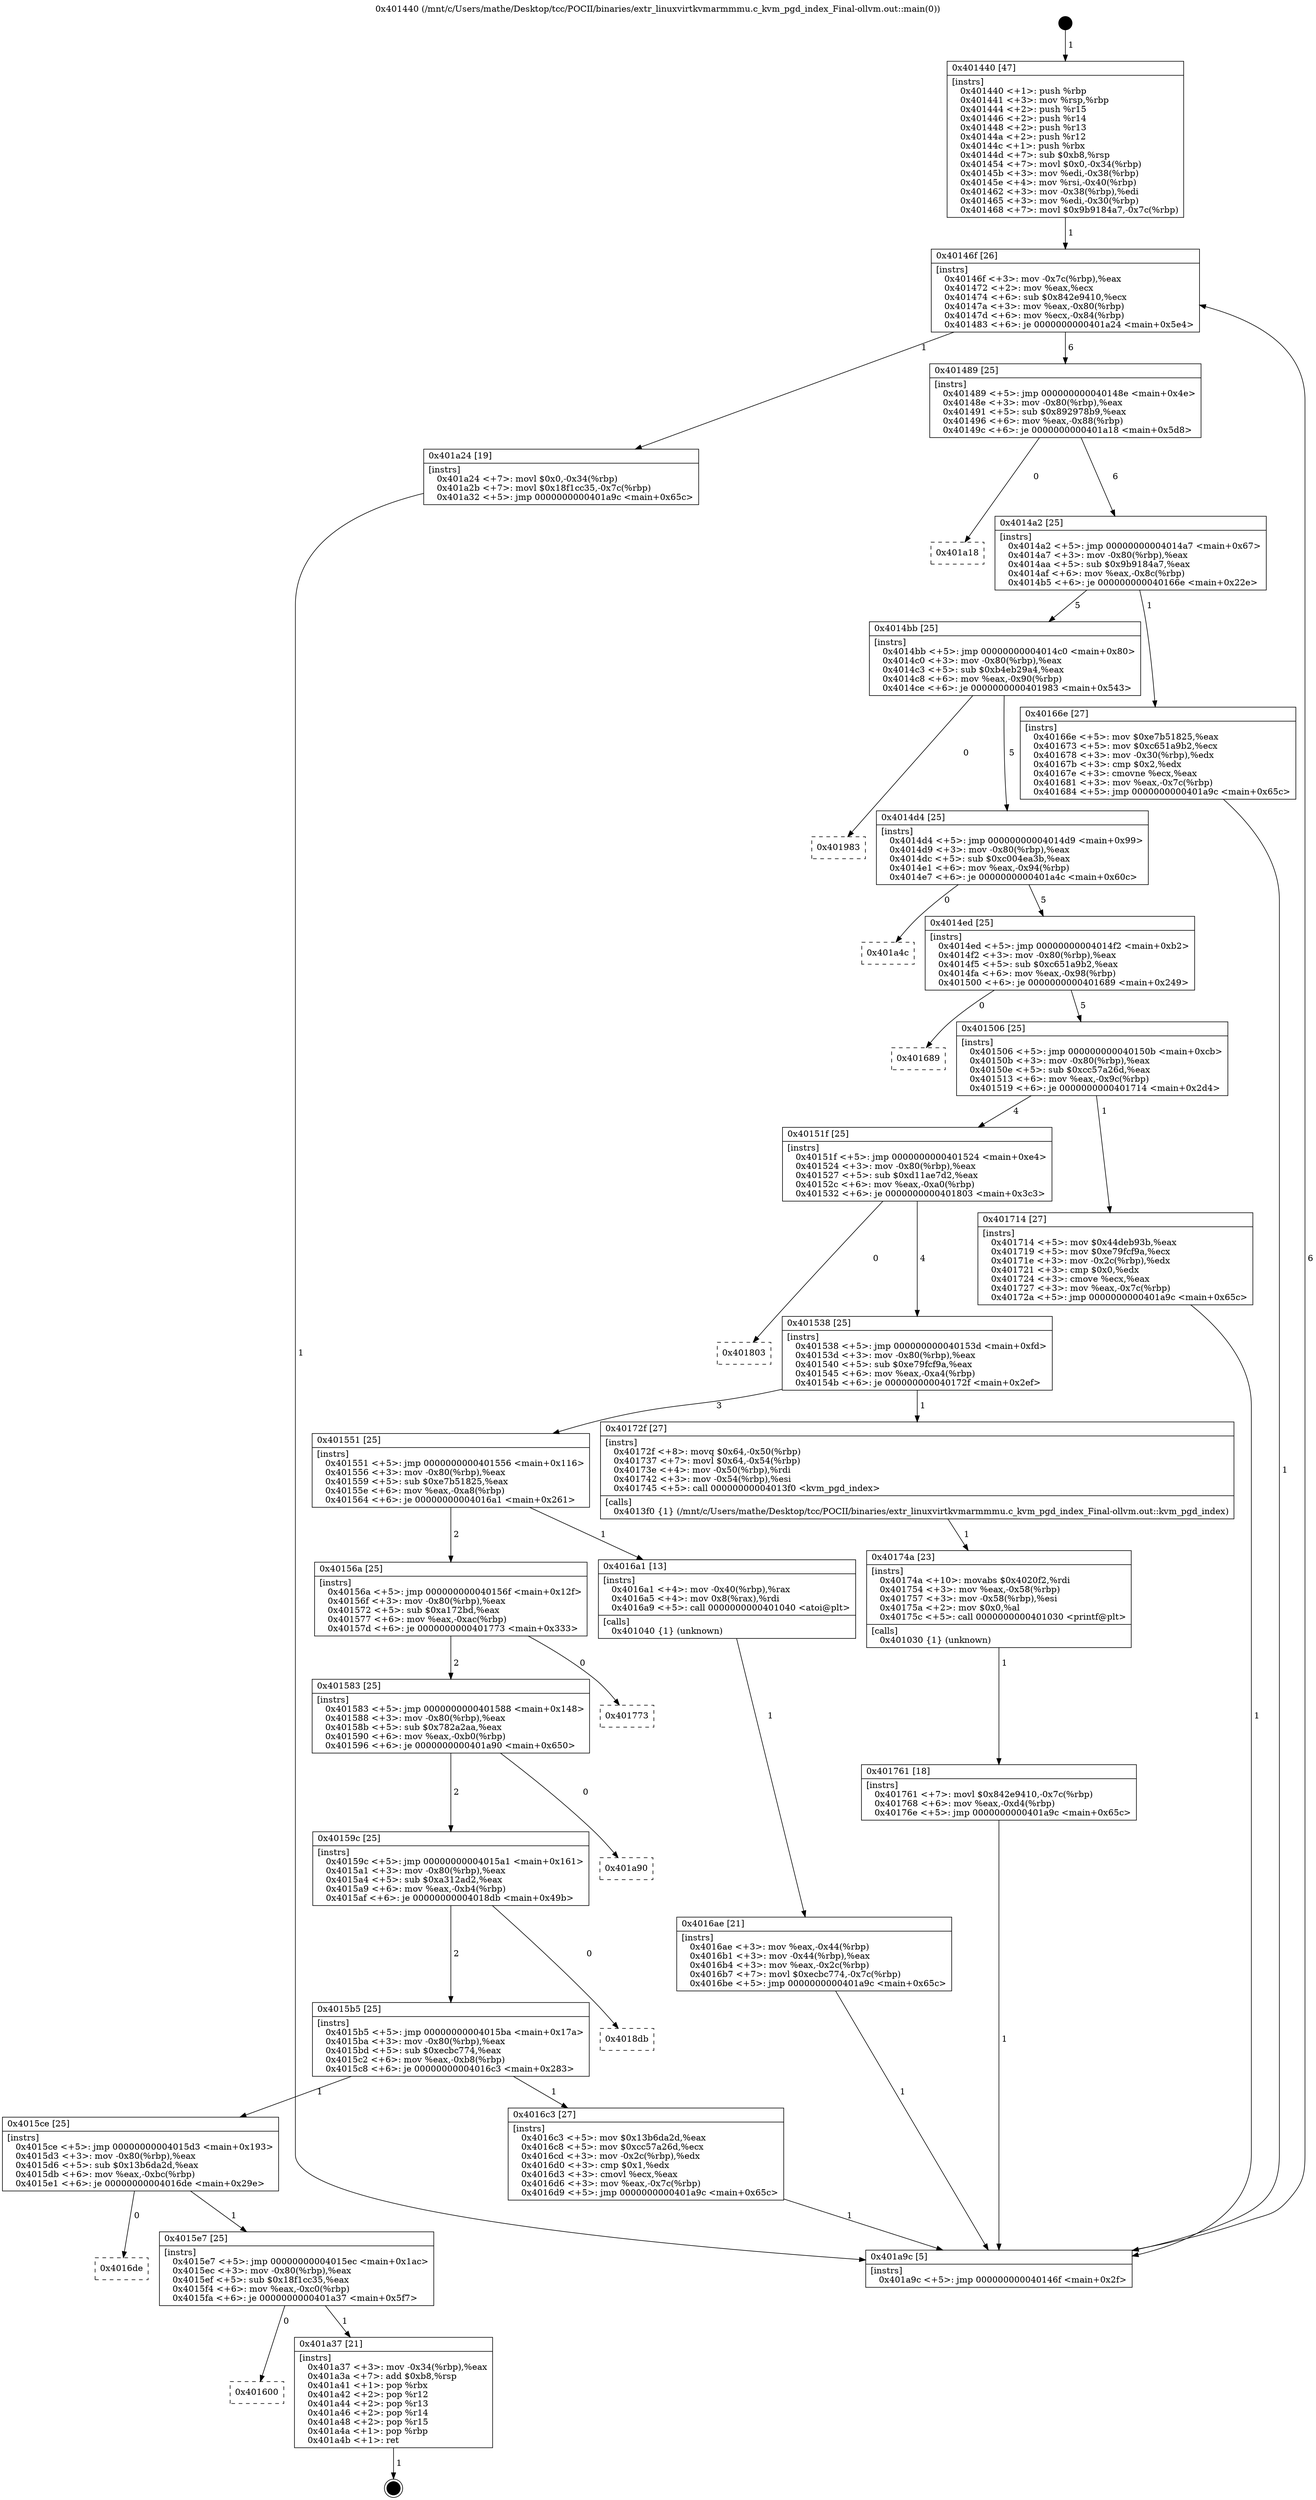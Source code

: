 digraph "0x401440" {
  label = "0x401440 (/mnt/c/Users/mathe/Desktop/tcc/POCII/binaries/extr_linuxvirtkvmarmmmu.c_kvm_pgd_index_Final-ollvm.out::main(0))"
  labelloc = "t"
  node[shape=record]

  Entry [label="",width=0.3,height=0.3,shape=circle,fillcolor=black,style=filled]
  "0x40146f" [label="{
     0x40146f [26]\l
     | [instrs]\l
     &nbsp;&nbsp;0x40146f \<+3\>: mov -0x7c(%rbp),%eax\l
     &nbsp;&nbsp;0x401472 \<+2\>: mov %eax,%ecx\l
     &nbsp;&nbsp;0x401474 \<+6\>: sub $0x842e9410,%ecx\l
     &nbsp;&nbsp;0x40147a \<+3\>: mov %eax,-0x80(%rbp)\l
     &nbsp;&nbsp;0x40147d \<+6\>: mov %ecx,-0x84(%rbp)\l
     &nbsp;&nbsp;0x401483 \<+6\>: je 0000000000401a24 \<main+0x5e4\>\l
  }"]
  "0x401a24" [label="{
     0x401a24 [19]\l
     | [instrs]\l
     &nbsp;&nbsp;0x401a24 \<+7\>: movl $0x0,-0x34(%rbp)\l
     &nbsp;&nbsp;0x401a2b \<+7\>: movl $0x18f1cc35,-0x7c(%rbp)\l
     &nbsp;&nbsp;0x401a32 \<+5\>: jmp 0000000000401a9c \<main+0x65c\>\l
  }"]
  "0x401489" [label="{
     0x401489 [25]\l
     | [instrs]\l
     &nbsp;&nbsp;0x401489 \<+5\>: jmp 000000000040148e \<main+0x4e\>\l
     &nbsp;&nbsp;0x40148e \<+3\>: mov -0x80(%rbp),%eax\l
     &nbsp;&nbsp;0x401491 \<+5\>: sub $0x892978b9,%eax\l
     &nbsp;&nbsp;0x401496 \<+6\>: mov %eax,-0x88(%rbp)\l
     &nbsp;&nbsp;0x40149c \<+6\>: je 0000000000401a18 \<main+0x5d8\>\l
  }"]
  Exit [label="",width=0.3,height=0.3,shape=circle,fillcolor=black,style=filled,peripheries=2]
  "0x401a18" [label="{
     0x401a18\l
  }", style=dashed]
  "0x4014a2" [label="{
     0x4014a2 [25]\l
     | [instrs]\l
     &nbsp;&nbsp;0x4014a2 \<+5\>: jmp 00000000004014a7 \<main+0x67\>\l
     &nbsp;&nbsp;0x4014a7 \<+3\>: mov -0x80(%rbp),%eax\l
     &nbsp;&nbsp;0x4014aa \<+5\>: sub $0x9b9184a7,%eax\l
     &nbsp;&nbsp;0x4014af \<+6\>: mov %eax,-0x8c(%rbp)\l
     &nbsp;&nbsp;0x4014b5 \<+6\>: je 000000000040166e \<main+0x22e\>\l
  }"]
  "0x401600" [label="{
     0x401600\l
  }", style=dashed]
  "0x40166e" [label="{
     0x40166e [27]\l
     | [instrs]\l
     &nbsp;&nbsp;0x40166e \<+5\>: mov $0xe7b51825,%eax\l
     &nbsp;&nbsp;0x401673 \<+5\>: mov $0xc651a9b2,%ecx\l
     &nbsp;&nbsp;0x401678 \<+3\>: mov -0x30(%rbp),%edx\l
     &nbsp;&nbsp;0x40167b \<+3\>: cmp $0x2,%edx\l
     &nbsp;&nbsp;0x40167e \<+3\>: cmovne %ecx,%eax\l
     &nbsp;&nbsp;0x401681 \<+3\>: mov %eax,-0x7c(%rbp)\l
     &nbsp;&nbsp;0x401684 \<+5\>: jmp 0000000000401a9c \<main+0x65c\>\l
  }"]
  "0x4014bb" [label="{
     0x4014bb [25]\l
     | [instrs]\l
     &nbsp;&nbsp;0x4014bb \<+5\>: jmp 00000000004014c0 \<main+0x80\>\l
     &nbsp;&nbsp;0x4014c0 \<+3\>: mov -0x80(%rbp),%eax\l
     &nbsp;&nbsp;0x4014c3 \<+5\>: sub $0xb4eb29a4,%eax\l
     &nbsp;&nbsp;0x4014c8 \<+6\>: mov %eax,-0x90(%rbp)\l
     &nbsp;&nbsp;0x4014ce \<+6\>: je 0000000000401983 \<main+0x543\>\l
  }"]
  "0x401a9c" [label="{
     0x401a9c [5]\l
     | [instrs]\l
     &nbsp;&nbsp;0x401a9c \<+5\>: jmp 000000000040146f \<main+0x2f\>\l
  }"]
  "0x401440" [label="{
     0x401440 [47]\l
     | [instrs]\l
     &nbsp;&nbsp;0x401440 \<+1\>: push %rbp\l
     &nbsp;&nbsp;0x401441 \<+3\>: mov %rsp,%rbp\l
     &nbsp;&nbsp;0x401444 \<+2\>: push %r15\l
     &nbsp;&nbsp;0x401446 \<+2\>: push %r14\l
     &nbsp;&nbsp;0x401448 \<+2\>: push %r13\l
     &nbsp;&nbsp;0x40144a \<+2\>: push %r12\l
     &nbsp;&nbsp;0x40144c \<+1\>: push %rbx\l
     &nbsp;&nbsp;0x40144d \<+7\>: sub $0xb8,%rsp\l
     &nbsp;&nbsp;0x401454 \<+7\>: movl $0x0,-0x34(%rbp)\l
     &nbsp;&nbsp;0x40145b \<+3\>: mov %edi,-0x38(%rbp)\l
     &nbsp;&nbsp;0x40145e \<+4\>: mov %rsi,-0x40(%rbp)\l
     &nbsp;&nbsp;0x401462 \<+3\>: mov -0x38(%rbp),%edi\l
     &nbsp;&nbsp;0x401465 \<+3\>: mov %edi,-0x30(%rbp)\l
     &nbsp;&nbsp;0x401468 \<+7\>: movl $0x9b9184a7,-0x7c(%rbp)\l
  }"]
  "0x401a37" [label="{
     0x401a37 [21]\l
     | [instrs]\l
     &nbsp;&nbsp;0x401a37 \<+3\>: mov -0x34(%rbp),%eax\l
     &nbsp;&nbsp;0x401a3a \<+7\>: add $0xb8,%rsp\l
     &nbsp;&nbsp;0x401a41 \<+1\>: pop %rbx\l
     &nbsp;&nbsp;0x401a42 \<+2\>: pop %r12\l
     &nbsp;&nbsp;0x401a44 \<+2\>: pop %r13\l
     &nbsp;&nbsp;0x401a46 \<+2\>: pop %r14\l
     &nbsp;&nbsp;0x401a48 \<+2\>: pop %r15\l
     &nbsp;&nbsp;0x401a4a \<+1\>: pop %rbp\l
     &nbsp;&nbsp;0x401a4b \<+1\>: ret\l
  }"]
  "0x401983" [label="{
     0x401983\l
  }", style=dashed]
  "0x4014d4" [label="{
     0x4014d4 [25]\l
     | [instrs]\l
     &nbsp;&nbsp;0x4014d4 \<+5\>: jmp 00000000004014d9 \<main+0x99\>\l
     &nbsp;&nbsp;0x4014d9 \<+3\>: mov -0x80(%rbp),%eax\l
     &nbsp;&nbsp;0x4014dc \<+5\>: sub $0xc004ea3b,%eax\l
     &nbsp;&nbsp;0x4014e1 \<+6\>: mov %eax,-0x94(%rbp)\l
     &nbsp;&nbsp;0x4014e7 \<+6\>: je 0000000000401a4c \<main+0x60c\>\l
  }"]
  "0x4015e7" [label="{
     0x4015e7 [25]\l
     | [instrs]\l
     &nbsp;&nbsp;0x4015e7 \<+5\>: jmp 00000000004015ec \<main+0x1ac\>\l
     &nbsp;&nbsp;0x4015ec \<+3\>: mov -0x80(%rbp),%eax\l
     &nbsp;&nbsp;0x4015ef \<+5\>: sub $0x18f1cc35,%eax\l
     &nbsp;&nbsp;0x4015f4 \<+6\>: mov %eax,-0xc0(%rbp)\l
     &nbsp;&nbsp;0x4015fa \<+6\>: je 0000000000401a37 \<main+0x5f7\>\l
  }"]
  "0x401a4c" [label="{
     0x401a4c\l
  }", style=dashed]
  "0x4014ed" [label="{
     0x4014ed [25]\l
     | [instrs]\l
     &nbsp;&nbsp;0x4014ed \<+5\>: jmp 00000000004014f2 \<main+0xb2\>\l
     &nbsp;&nbsp;0x4014f2 \<+3\>: mov -0x80(%rbp),%eax\l
     &nbsp;&nbsp;0x4014f5 \<+5\>: sub $0xc651a9b2,%eax\l
     &nbsp;&nbsp;0x4014fa \<+6\>: mov %eax,-0x98(%rbp)\l
     &nbsp;&nbsp;0x401500 \<+6\>: je 0000000000401689 \<main+0x249\>\l
  }"]
  "0x4016de" [label="{
     0x4016de\l
  }", style=dashed]
  "0x401689" [label="{
     0x401689\l
  }", style=dashed]
  "0x401506" [label="{
     0x401506 [25]\l
     | [instrs]\l
     &nbsp;&nbsp;0x401506 \<+5\>: jmp 000000000040150b \<main+0xcb\>\l
     &nbsp;&nbsp;0x40150b \<+3\>: mov -0x80(%rbp),%eax\l
     &nbsp;&nbsp;0x40150e \<+5\>: sub $0xcc57a26d,%eax\l
     &nbsp;&nbsp;0x401513 \<+6\>: mov %eax,-0x9c(%rbp)\l
     &nbsp;&nbsp;0x401519 \<+6\>: je 0000000000401714 \<main+0x2d4\>\l
  }"]
  "0x401761" [label="{
     0x401761 [18]\l
     | [instrs]\l
     &nbsp;&nbsp;0x401761 \<+7\>: movl $0x842e9410,-0x7c(%rbp)\l
     &nbsp;&nbsp;0x401768 \<+6\>: mov %eax,-0xd4(%rbp)\l
     &nbsp;&nbsp;0x40176e \<+5\>: jmp 0000000000401a9c \<main+0x65c\>\l
  }"]
  "0x401714" [label="{
     0x401714 [27]\l
     | [instrs]\l
     &nbsp;&nbsp;0x401714 \<+5\>: mov $0x44deb93b,%eax\l
     &nbsp;&nbsp;0x401719 \<+5\>: mov $0xe79fcf9a,%ecx\l
     &nbsp;&nbsp;0x40171e \<+3\>: mov -0x2c(%rbp),%edx\l
     &nbsp;&nbsp;0x401721 \<+3\>: cmp $0x0,%edx\l
     &nbsp;&nbsp;0x401724 \<+3\>: cmove %ecx,%eax\l
     &nbsp;&nbsp;0x401727 \<+3\>: mov %eax,-0x7c(%rbp)\l
     &nbsp;&nbsp;0x40172a \<+5\>: jmp 0000000000401a9c \<main+0x65c\>\l
  }"]
  "0x40151f" [label="{
     0x40151f [25]\l
     | [instrs]\l
     &nbsp;&nbsp;0x40151f \<+5\>: jmp 0000000000401524 \<main+0xe4\>\l
     &nbsp;&nbsp;0x401524 \<+3\>: mov -0x80(%rbp),%eax\l
     &nbsp;&nbsp;0x401527 \<+5\>: sub $0xd11ae7d2,%eax\l
     &nbsp;&nbsp;0x40152c \<+6\>: mov %eax,-0xa0(%rbp)\l
     &nbsp;&nbsp;0x401532 \<+6\>: je 0000000000401803 \<main+0x3c3\>\l
  }"]
  "0x40174a" [label="{
     0x40174a [23]\l
     | [instrs]\l
     &nbsp;&nbsp;0x40174a \<+10\>: movabs $0x4020f2,%rdi\l
     &nbsp;&nbsp;0x401754 \<+3\>: mov %eax,-0x58(%rbp)\l
     &nbsp;&nbsp;0x401757 \<+3\>: mov -0x58(%rbp),%esi\l
     &nbsp;&nbsp;0x40175a \<+2\>: mov $0x0,%al\l
     &nbsp;&nbsp;0x40175c \<+5\>: call 0000000000401030 \<printf@plt\>\l
     | [calls]\l
     &nbsp;&nbsp;0x401030 \{1\} (unknown)\l
  }"]
  "0x401803" [label="{
     0x401803\l
  }", style=dashed]
  "0x401538" [label="{
     0x401538 [25]\l
     | [instrs]\l
     &nbsp;&nbsp;0x401538 \<+5\>: jmp 000000000040153d \<main+0xfd\>\l
     &nbsp;&nbsp;0x40153d \<+3\>: mov -0x80(%rbp),%eax\l
     &nbsp;&nbsp;0x401540 \<+5\>: sub $0xe79fcf9a,%eax\l
     &nbsp;&nbsp;0x401545 \<+6\>: mov %eax,-0xa4(%rbp)\l
     &nbsp;&nbsp;0x40154b \<+6\>: je 000000000040172f \<main+0x2ef\>\l
  }"]
  "0x4015ce" [label="{
     0x4015ce [25]\l
     | [instrs]\l
     &nbsp;&nbsp;0x4015ce \<+5\>: jmp 00000000004015d3 \<main+0x193\>\l
     &nbsp;&nbsp;0x4015d3 \<+3\>: mov -0x80(%rbp),%eax\l
     &nbsp;&nbsp;0x4015d6 \<+5\>: sub $0x13b6da2d,%eax\l
     &nbsp;&nbsp;0x4015db \<+6\>: mov %eax,-0xbc(%rbp)\l
     &nbsp;&nbsp;0x4015e1 \<+6\>: je 00000000004016de \<main+0x29e\>\l
  }"]
  "0x40172f" [label="{
     0x40172f [27]\l
     | [instrs]\l
     &nbsp;&nbsp;0x40172f \<+8\>: movq $0x64,-0x50(%rbp)\l
     &nbsp;&nbsp;0x401737 \<+7\>: movl $0x64,-0x54(%rbp)\l
     &nbsp;&nbsp;0x40173e \<+4\>: mov -0x50(%rbp),%rdi\l
     &nbsp;&nbsp;0x401742 \<+3\>: mov -0x54(%rbp),%esi\l
     &nbsp;&nbsp;0x401745 \<+5\>: call 00000000004013f0 \<kvm_pgd_index\>\l
     | [calls]\l
     &nbsp;&nbsp;0x4013f0 \{1\} (/mnt/c/Users/mathe/Desktop/tcc/POCII/binaries/extr_linuxvirtkvmarmmmu.c_kvm_pgd_index_Final-ollvm.out::kvm_pgd_index)\l
  }"]
  "0x401551" [label="{
     0x401551 [25]\l
     | [instrs]\l
     &nbsp;&nbsp;0x401551 \<+5\>: jmp 0000000000401556 \<main+0x116\>\l
     &nbsp;&nbsp;0x401556 \<+3\>: mov -0x80(%rbp),%eax\l
     &nbsp;&nbsp;0x401559 \<+5\>: sub $0xe7b51825,%eax\l
     &nbsp;&nbsp;0x40155e \<+6\>: mov %eax,-0xa8(%rbp)\l
     &nbsp;&nbsp;0x401564 \<+6\>: je 00000000004016a1 \<main+0x261\>\l
  }"]
  "0x4016c3" [label="{
     0x4016c3 [27]\l
     | [instrs]\l
     &nbsp;&nbsp;0x4016c3 \<+5\>: mov $0x13b6da2d,%eax\l
     &nbsp;&nbsp;0x4016c8 \<+5\>: mov $0xcc57a26d,%ecx\l
     &nbsp;&nbsp;0x4016cd \<+3\>: mov -0x2c(%rbp),%edx\l
     &nbsp;&nbsp;0x4016d0 \<+3\>: cmp $0x1,%edx\l
     &nbsp;&nbsp;0x4016d3 \<+3\>: cmovl %ecx,%eax\l
     &nbsp;&nbsp;0x4016d6 \<+3\>: mov %eax,-0x7c(%rbp)\l
     &nbsp;&nbsp;0x4016d9 \<+5\>: jmp 0000000000401a9c \<main+0x65c\>\l
  }"]
  "0x4016a1" [label="{
     0x4016a1 [13]\l
     | [instrs]\l
     &nbsp;&nbsp;0x4016a1 \<+4\>: mov -0x40(%rbp),%rax\l
     &nbsp;&nbsp;0x4016a5 \<+4\>: mov 0x8(%rax),%rdi\l
     &nbsp;&nbsp;0x4016a9 \<+5\>: call 0000000000401040 \<atoi@plt\>\l
     | [calls]\l
     &nbsp;&nbsp;0x401040 \{1\} (unknown)\l
  }"]
  "0x40156a" [label="{
     0x40156a [25]\l
     | [instrs]\l
     &nbsp;&nbsp;0x40156a \<+5\>: jmp 000000000040156f \<main+0x12f\>\l
     &nbsp;&nbsp;0x40156f \<+3\>: mov -0x80(%rbp),%eax\l
     &nbsp;&nbsp;0x401572 \<+5\>: sub $0xa172bd,%eax\l
     &nbsp;&nbsp;0x401577 \<+6\>: mov %eax,-0xac(%rbp)\l
     &nbsp;&nbsp;0x40157d \<+6\>: je 0000000000401773 \<main+0x333\>\l
  }"]
  "0x4016ae" [label="{
     0x4016ae [21]\l
     | [instrs]\l
     &nbsp;&nbsp;0x4016ae \<+3\>: mov %eax,-0x44(%rbp)\l
     &nbsp;&nbsp;0x4016b1 \<+3\>: mov -0x44(%rbp),%eax\l
     &nbsp;&nbsp;0x4016b4 \<+3\>: mov %eax,-0x2c(%rbp)\l
     &nbsp;&nbsp;0x4016b7 \<+7\>: movl $0xecbc774,-0x7c(%rbp)\l
     &nbsp;&nbsp;0x4016be \<+5\>: jmp 0000000000401a9c \<main+0x65c\>\l
  }"]
  "0x4015b5" [label="{
     0x4015b5 [25]\l
     | [instrs]\l
     &nbsp;&nbsp;0x4015b5 \<+5\>: jmp 00000000004015ba \<main+0x17a\>\l
     &nbsp;&nbsp;0x4015ba \<+3\>: mov -0x80(%rbp),%eax\l
     &nbsp;&nbsp;0x4015bd \<+5\>: sub $0xecbc774,%eax\l
     &nbsp;&nbsp;0x4015c2 \<+6\>: mov %eax,-0xb8(%rbp)\l
     &nbsp;&nbsp;0x4015c8 \<+6\>: je 00000000004016c3 \<main+0x283\>\l
  }"]
  "0x401773" [label="{
     0x401773\l
  }", style=dashed]
  "0x401583" [label="{
     0x401583 [25]\l
     | [instrs]\l
     &nbsp;&nbsp;0x401583 \<+5\>: jmp 0000000000401588 \<main+0x148\>\l
     &nbsp;&nbsp;0x401588 \<+3\>: mov -0x80(%rbp),%eax\l
     &nbsp;&nbsp;0x40158b \<+5\>: sub $0x782a2aa,%eax\l
     &nbsp;&nbsp;0x401590 \<+6\>: mov %eax,-0xb0(%rbp)\l
     &nbsp;&nbsp;0x401596 \<+6\>: je 0000000000401a90 \<main+0x650\>\l
  }"]
  "0x4018db" [label="{
     0x4018db\l
  }", style=dashed]
  "0x401a90" [label="{
     0x401a90\l
  }", style=dashed]
  "0x40159c" [label="{
     0x40159c [25]\l
     | [instrs]\l
     &nbsp;&nbsp;0x40159c \<+5\>: jmp 00000000004015a1 \<main+0x161\>\l
     &nbsp;&nbsp;0x4015a1 \<+3\>: mov -0x80(%rbp),%eax\l
     &nbsp;&nbsp;0x4015a4 \<+5\>: sub $0xa312ad2,%eax\l
     &nbsp;&nbsp;0x4015a9 \<+6\>: mov %eax,-0xb4(%rbp)\l
     &nbsp;&nbsp;0x4015af \<+6\>: je 00000000004018db \<main+0x49b\>\l
  }"]
  Entry -> "0x401440" [label=" 1"]
  "0x40146f" -> "0x401a24" [label=" 1"]
  "0x40146f" -> "0x401489" [label=" 6"]
  "0x401a37" -> Exit [label=" 1"]
  "0x401489" -> "0x401a18" [label=" 0"]
  "0x401489" -> "0x4014a2" [label=" 6"]
  "0x4015e7" -> "0x401600" [label=" 0"]
  "0x4014a2" -> "0x40166e" [label=" 1"]
  "0x4014a2" -> "0x4014bb" [label=" 5"]
  "0x40166e" -> "0x401a9c" [label=" 1"]
  "0x401440" -> "0x40146f" [label=" 1"]
  "0x401a9c" -> "0x40146f" [label=" 6"]
  "0x4015e7" -> "0x401a37" [label=" 1"]
  "0x4014bb" -> "0x401983" [label=" 0"]
  "0x4014bb" -> "0x4014d4" [label=" 5"]
  "0x4015ce" -> "0x4015e7" [label=" 1"]
  "0x4014d4" -> "0x401a4c" [label=" 0"]
  "0x4014d4" -> "0x4014ed" [label=" 5"]
  "0x4015ce" -> "0x4016de" [label=" 0"]
  "0x4014ed" -> "0x401689" [label=" 0"]
  "0x4014ed" -> "0x401506" [label=" 5"]
  "0x401a24" -> "0x401a9c" [label=" 1"]
  "0x401506" -> "0x401714" [label=" 1"]
  "0x401506" -> "0x40151f" [label=" 4"]
  "0x401761" -> "0x401a9c" [label=" 1"]
  "0x40151f" -> "0x401803" [label=" 0"]
  "0x40151f" -> "0x401538" [label=" 4"]
  "0x40174a" -> "0x401761" [label=" 1"]
  "0x401538" -> "0x40172f" [label=" 1"]
  "0x401538" -> "0x401551" [label=" 3"]
  "0x40172f" -> "0x40174a" [label=" 1"]
  "0x401551" -> "0x4016a1" [label=" 1"]
  "0x401551" -> "0x40156a" [label=" 2"]
  "0x4016a1" -> "0x4016ae" [label=" 1"]
  "0x4016ae" -> "0x401a9c" [label=" 1"]
  "0x401714" -> "0x401a9c" [label=" 1"]
  "0x40156a" -> "0x401773" [label=" 0"]
  "0x40156a" -> "0x401583" [label=" 2"]
  "0x4015b5" -> "0x4015ce" [label=" 1"]
  "0x401583" -> "0x401a90" [label=" 0"]
  "0x401583" -> "0x40159c" [label=" 2"]
  "0x4015b5" -> "0x4016c3" [label=" 1"]
  "0x40159c" -> "0x4018db" [label=" 0"]
  "0x40159c" -> "0x4015b5" [label=" 2"]
  "0x4016c3" -> "0x401a9c" [label=" 1"]
}
